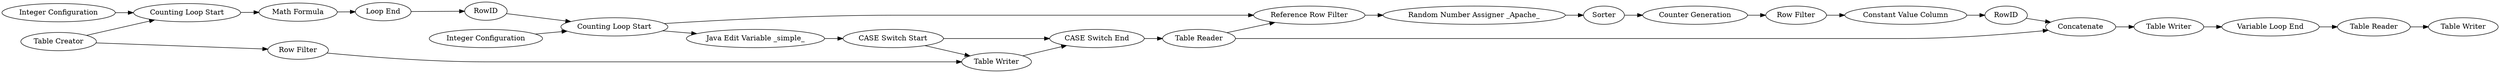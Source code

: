 digraph {
	"-897561694066153380_20" [label="CASE Switch Start"]
	"-897561694066153380_45" [label="Constant Value Column"]
	"-897561694066153380_14" [label="Table Writer"]
	"-897561694066153380_36" [label=Sorter]
	"-897561694066153380_22" [label="Java Edit Variable _simple_"]
	"-897561694066153380_40" [label="Row Filter"]
	"-897561694066153380_37" [label="Counter Generation"]
	"-897561694066153380_34" [label="Counting Loop Start"]
	"-897561694066153380_11" [label="Table Reader"]
	"-897561694066153380_29" [label="Integer Configuration"]
	"-897561694066153380_33" [label=RowID]
	"-897561694066153380_21" [label="CASE Switch End"]
	"-897561694066153380_41" [label="Variable Loop End"]
	"-897561694066153380_31" [label="Math Formula"]
	"-897561694066153380_32" [label="Loop End"]
	"-897561694066153380_38" [label="Row Filter"]
	"-897561694066153380_10" [label="Table Writer"]
	"-897561694066153380_39" [label="Reference Row Filter"]
	"-897561694066153380_9" [label="Table Creator"]
	"-897561694066153380_35" [label="Random Number Assigner _Apache_"]
	"-897561694066153380_12" [label=Concatenate]
	"-897561694066153380_46" [label="Integer Configuration"]
	"-897561694066153380_42" [label="Table Reader"]
	"-897561694066153380_30" [label="Counting Loop Start"]
	"-897561694066153380_44" [label=RowID]
	"-897561694066153380_43" [label="Table Writer"]
	"-897561694066153380_20" -> "-897561694066153380_21"
	"-897561694066153380_22" -> "-897561694066153380_20"
	"-897561694066153380_31" -> "-897561694066153380_32"
	"-897561694066153380_9" -> "-897561694066153380_30"
	"-897561694066153380_38" -> "-897561694066153380_45"
	"-897561694066153380_39" -> "-897561694066153380_35"
	"-897561694066153380_33" -> "-897561694066153380_34"
	"-897561694066153380_12" -> "-897561694066153380_14"
	"-897561694066153380_41" -> "-897561694066153380_42"
	"-897561694066153380_30" -> "-897561694066153380_31"
	"-897561694066153380_35" -> "-897561694066153380_36"
	"-897561694066153380_11" -> "-897561694066153380_39"
	"-897561694066153380_45" -> "-897561694066153380_44"
	"-897561694066153380_11" -> "-897561694066153380_12"
	"-897561694066153380_34" -> "-897561694066153380_39"
	"-897561694066153380_44" -> "-897561694066153380_12"
	"-897561694066153380_32" -> "-897561694066153380_33"
	"-897561694066153380_42" -> "-897561694066153380_43"
	"-897561694066153380_21" -> "-897561694066153380_11"
	"-897561694066153380_37" -> "-897561694066153380_38"
	"-897561694066153380_10" -> "-897561694066153380_21"
	"-897561694066153380_36" -> "-897561694066153380_37"
	"-897561694066153380_14" -> "-897561694066153380_41"
	"-897561694066153380_40" -> "-897561694066153380_10"
	"-897561694066153380_46" -> "-897561694066153380_34"
	"-897561694066153380_29" -> "-897561694066153380_30"
	"-897561694066153380_34" -> "-897561694066153380_22"
	"-897561694066153380_20" -> "-897561694066153380_10"
	"-897561694066153380_9" -> "-897561694066153380_40"
	rankdir=LR
}
